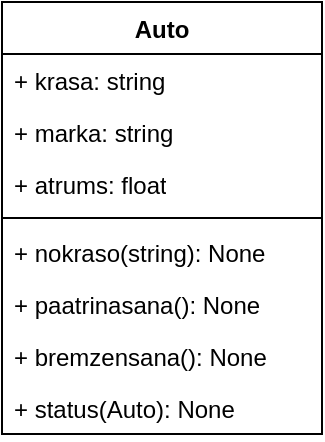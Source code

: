 <mxfile version="22.1.17" type="device">
  <diagram name="Lapa-1" id="tKKj-YCE7DOxPibc402A">
    <mxGraphModel dx="1514" dy="702" grid="1" gridSize="10" guides="1" tooltips="1" connect="1" arrows="1" fold="1" page="1" pageScale="1" pageWidth="850" pageHeight="1100" math="0" shadow="0">
      <root>
        <mxCell id="0" />
        <mxCell id="1" parent="0" />
        <mxCell id="LivUI69n8_BUkyPAY16o-1" value="Auto" style="swimlane;fontStyle=1;align=center;verticalAlign=top;childLayout=stackLayout;horizontal=1;startSize=26;horizontalStack=0;resizeParent=1;resizeParentMax=0;resizeLast=0;collapsible=1;marginBottom=0;whiteSpace=wrap;html=1;" vertex="1" parent="1">
          <mxGeometry x="40" y="40" width="160" height="216" as="geometry" />
        </mxCell>
        <mxCell id="LivUI69n8_BUkyPAY16o-2" value="+ krasa: string" style="text;strokeColor=none;fillColor=none;align=left;verticalAlign=top;spacingLeft=4;spacingRight=4;overflow=hidden;rotatable=0;points=[[0,0.5],[1,0.5]];portConstraint=eastwest;whiteSpace=wrap;html=1;" vertex="1" parent="LivUI69n8_BUkyPAY16o-1">
          <mxGeometry y="26" width="160" height="26" as="geometry" />
        </mxCell>
        <mxCell id="LivUI69n8_BUkyPAY16o-5" value="+ marka: string" style="text;strokeColor=none;fillColor=none;align=left;verticalAlign=top;spacingLeft=4;spacingRight=4;overflow=hidden;rotatable=0;points=[[0,0.5],[1,0.5]];portConstraint=eastwest;whiteSpace=wrap;html=1;" vertex="1" parent="LivUI69n8_BUkyPAY16o-1">
          <mxGeometry y="52" width="160" height="26" as="geometry" />
        </mxCell>
        <mxCell id="LivUI69n8_BUkyPAY16o-6" value="+ atrums: float" style="text;strokeColor=none;fillColor=none;align=left;verticalAlign=top;spacingLeft=4;spacingRight=4;overflow=hidden;rotatable=0;points=[[0,0.5],[1,0.5]];portConstraint=eastwest;whiteSpace=wrap;html=1;" vertex="1" parent="LivUI69n8_BUkyPAY16o-1">
          <mxGeometry y="78" width="160" height="26" as="geometry" />
        </mxCell>
        <mxCell id="LivUI69n8_BUkyPAY16o-3" value="" style="line;strokeWidth=1;fillColor=none;align=left;verticalAlign=middle;spacingTop=-1;spacingLeft=3;spacingRight=3;rotatable=0;labelPosition=right;points=[];portConstraint=eastwest;strokeColor=inherit;" vertex="1" parent="LivUI69n8_BUkyPAY16o-1">
          <mxGeometry y="104" width="160" height="8" as="geometry" />
        </mxCell>
        <mxCell id="LivUI69n8_BUkyPAY16o-4" value="+ nokraso(string): None" style="text;strokeColor=none;fillColor=none;align=left;verticalAlign=top;spacingLeft=4;spacingRight=4;overflow=hidden;rotatable=0;points=[[0,0.5],[1,0.5]];portConstraint=eastwest;whiteSpace=wrap;html=1;" vertex="1" parent="LivUI69n8_BUkyPAY16o-1">
          <mxGeometry y="112" width="160" height="26" as="geometry" />
        </mxCell>
        <mxCell id="LivUI69n8_BUkyPAY16o-7" value="+ paatrinasana(): None" style="text;strokeColor=none;fillColor=none;align=left;verticalAlign=top;spacingLeft=4;spacingRight=4;overflow=hidden;rotatable=0;points=[[0,0.5],[1,0.5]];portConstraint=eastwest;whiteSpace=wrap;html=1;" vertex="1" parent="LivUI69n8_BUkyPAY16o-1">
          <mxGeometry y="138" width="160" height="26" as="geometry" />
        </mxCell>
        <mxCell id="LivUI69n8_BUkyPAY16o-8" value="+ bremzensana(): None" style="text;strokeColor=none;fillColor=none;align=left;verticalAlign=top;spacingLeft=4;spacingRight=4;overflow=hidden;rotatable=0;points=[[0,0.5],[1,0.5]];portConstraint=eastwest;whiteSpace=wrap;html=1;" vertex="1" parent="LivUI69n8_BUkyPAY16o-1">
          <mxGeometry y="164" width="160" height="26" as="geometry" />
        </mxCell>
        <mxCell id="LivUI69n8_BUkyPAY16o-9" value="+ status(Auto): None" style="text;strokeColor=none;fillColor=none;align=left;verticalAlign=top;spacingLeft=4;spacingRight=4;overflow=hidden;rotatable=0;points=[[0,0.5],[1,0.5]];portConstraint=eastwest;whiteSpace=wrap;html=1;" vertex="1" parent="LivUI69n8_BUkyPAY16o-1">
          <mxGeometry y="190" width="160" height="26" as="geometry" />
        </mxCell>
      </root>
    </mxGraphModel>
  </diagram>
</mxfile>
